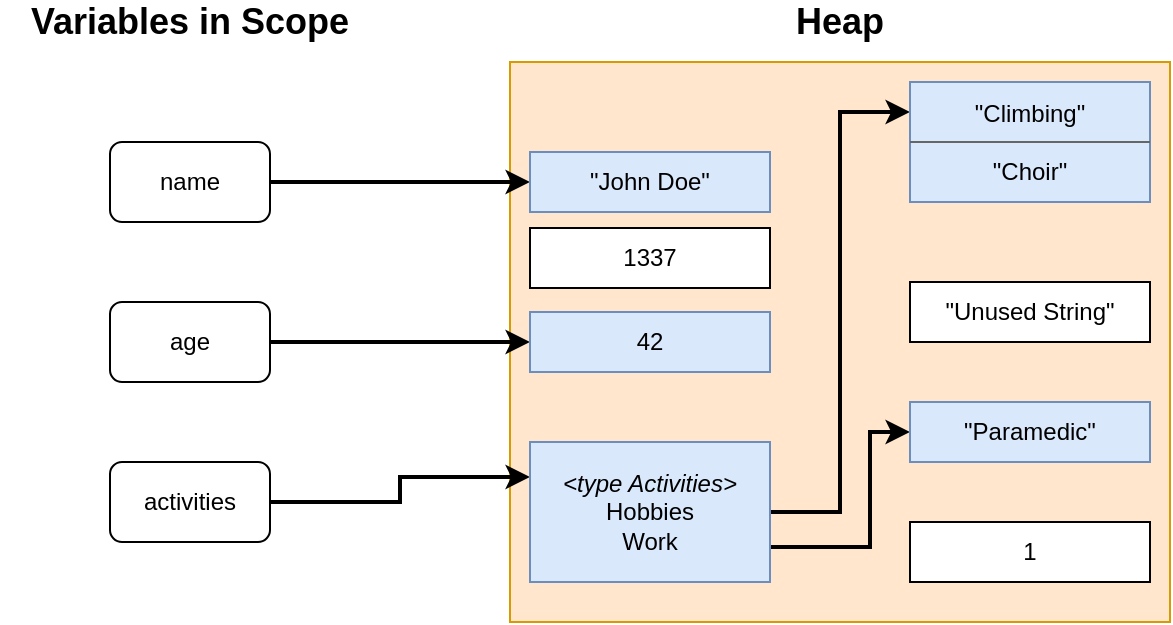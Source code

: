 <mxfile version="13.1.3" type="device"><diagram id="KXsuVtxlBf716RlPhy01" name="Page-1"><mxGraphModel dx="868" dy="495" grid="1" gridSize="10" guides="1" tooltips="1" connect="1" arrows="1" fold="1" page="1" pageScale="1" pageWidth="1169" pageHeight="827" math="0" shadow="0"><root><mxCell id="0"/><mxCell id="1" parent="0"/><mxCell id="sYwc_rsFGJEguAINp025-1" value="" style="rounded=0;whiteSpace=wrap;html=1;fillColor=#ffe6cc;strokeColor=#d79b00;" parent="1" vertex="1"><mxGeometry x="295" y="70" width="330" height="280" as="geometry"/></mxCell><mxCell id="sYwc_rsFGJEguAINp025-16" style="edgeStyle=orthogonalEdgeStyle;rounded=0;orthogonalLoop=1;jettySize=auto;html=1;exitX=1;exitY=0.5;exitDx=0;exitDy=0;entryX=0;entryY=0.5;entryDx=0;entryDy=0;strokeWidth=2;" parent="1" source="sYwc_rsFGJEguAINp025-3" target="sYwc_rsFGJEguAINp025-6" edge="1"><mxGeometry relative="1" as="geometry"/></mxCell><mxCell id="sYwc_rsFGJEguAINp025-3" value="name" style="rounded=1;whiteSpace=wrap;html=1;" parent="1" vertex="1"><mxGeometry x="95" y="110" width="80" height="40" as="geometry"/></mxCell><mxCell id="sYwc_rsFGJEguAINp025-17" style="edgeStyle=orthogonalEdgeStyle;rounded=0;orthogonalLoop=1;jettySize=auto;html=1;exitX=1;exitY=0.5;exitDx=0;exitDy=0;entryX=0;entryY=0.5;entryDx=0;entryDy=0;strokeWidth=2;" parent="1" source="sYwc_rsFGJEguAINp025-4" target="sYwc_rsFGJEguAINp025-7" edge="1"><mxGeometry relative="1" as="geometry"/></mxCell><mxCell id="sYwc_rsFGJEguAINp025-4" value="age" style="rounded=1;whiteSpace=wrap;html=1;" parent="1" vertex="1"><mxGeometry x="95" y="190" width="80" height="40" as="geometry"/></mxCell><mxCell id="sYwc_rsFGJEguAINp025-19" style="edgeStyle=orthogonalEdgeStyle;rounded=0;orthogonalLoop=1;jettySize=auto;html=1;exitX=1;exitY=0.5;exitDx=0;exitDy=0;entryX=0;entryY=0.25;entryDx=0;entryDy=0;strokeWidth=2;" parent="1" source="sYwc_rsFGJEguAINp025-5" target="sYwc_rsFGJEguAINp025-9" edge="1"><mxGeometry relative="1" as="geometry"/></mxCell><mxCell id="sYwc_rsFGJEguAINp025-5" value="activities" style="rounded=1;whiteSpace=wrap;html=1;" parent="1" vertex="1"><mxGeometry x="95" y="270" width="80" height="40" as="geometry"/></mxCell><mxCell id="sYwc_rsFGJEguAINp025-6" value="&quot;John Doe&quot;" style="rounded=0;whiteSpace=wrap;html=1;fillColor=#dae8fc;strokeColor=#6c8ebf;" parent="1" vertex="1"><mxGeometry x="305" y="115" width="120" height="30" as="geometry"/></mxCell><mxCell id="sYwc_rsFGJEguAINp025-7" value="42" style="rounded=0;whiteSpace=wrap;html=1;fillColor=#dae8fc;strokeColor=#6c8ebf;" parent="1" vertex="1"><mxGeometry x="305" y="195" width="120" height="30" as="geometry"/></mxCell><mxCell id="sYwc_rsFGJEguAINp025-8" value="1337" style="rounded=0;whiteSpace=wrap;html=1;" parent="1" vertex="1"><mxGeometry x="305" y="153" width="120" height="30" as="geometry"/></mxCell><mxCell id="sYwc_rsFGJEguAINp025-20" style="edgeStyle=orthogonalEdgeStyle;rounded=0;orthogonalLoop=1;jettySize=auto;html=1;exitX=1;exitY=0.5;exitDx=0;exitDy=0;entryX=0;entryY=0.25;entryDx=0;entryDy=0;strokeWidth=2;" parent="1" source="sYwc_rsFGJEguAINp025-9" target="sYwc_rsFGJEguAINp025-10" edge="1"><mxGeometry relative="1" as="geometry"/></mxCell><mxCell id="sYwc_rsFGJEguAINp025-21" style="edgeStyle=orthogonalEdgeStyle;rounded=0;orthogonalLoop=1;jettySize=auto;html=1;exitX=1;exitY=0.75;exitDx=0;exitDy=0;entryX=0;entryY=0.5;entryDx=0;entryDy=0;strokeWidth=2;" parent="1" source="sYwc_rsFGJEguAINp025-9" target="sYwc_rsFGJEguAINp025-14" edge="1"><mxGeometry relative="1" as="geometry"><Array as="points"><mxPoint x="475" y="313"/><mxPoint x="475" y="255"/></Array></mxGeometry></mxCell><mxCell id="sYwc_rsFGJEguAINp025-9" value="&lt;i&gt;&amp;lt;type Activities&amp;gt;&lt;/i&gt;&lt;br style=&quot;font-size: 6px&quot;&gt;Hobbies&lt;br&gt;Work" style="rounded=0;whiteSpace=wrap;html=1;fillColor=#dae8fc;strokeColor=#6c8ebf;" parent="1" vertex="1"><mxGeometry x="305" y="260" width="120" height="70" as="geometry"/></mxCell><mxCell id="sYwc_rsFGJEguAINp025-10" value="&quot;Climbing&quot;&lt;br&gt;&lt;br&gt;&quot;Choir&quot;" style="rounded=0;whiteSpace=wrap;html=1;fillColor=#dae8fc;strokeColor=#6c8ebf;" parent="1" vertex="1"><mxGeometry x="495" y="80" width="120" height="60" as="geometry"/></mxCell><mxCell id="sYwc_rsFGJEguAINp025-11" value="" style="endArrow=none;html=1;exitX=0;exitY=0.5;exitDx=0;exitDy=0;entryX=1;entryY=0.5;entryDx=0;entryDy=0;fillColor=#f5f5f5;strokeColor=#666666;" parent="1" source="sYwc_rsFGJEguAINp025-10" target="sYwc_rsFGJEguAINp025-10" edge="1"><mxGeometry width="50" height="50" relative="1" as="geometry"><mxPoint x="545" y="240" as="sourcePoint"/><mxPoint x="595" y="190" as="targetPoint"/></mxGeometry></mxCell><mxCell id="sYwc_rsFGJEguAINp025-12" value="&quot;Unused String&quot;" style="rounded=0;whiteSpace=wrap;html=1;" parent="1" vertex="1"><mxGeometry x="495" y="180" width="120" height="30" as="geometry"/></mxCell><mxCell id="sYwc_rsFGJEguAINp025-14" value="&quot;Paramedic&quot;" style="rounded=0;whiteSpace=wrap;html=1;fillColor=#dae8fc;strokeColor=#6c8ebf;" parent="1" vertex="1"><mxGeometry x="495" y="240" width="120" height="30" as="geometry"/></mxCell><mxCell id="sYwc_rsFGJEguAINp025-15" value="1" style="rounded=0;whiteSpace=wrap;html=1;" parent="1" vertex="1"><mxGeometry x="495" y="300" width="120" height="30" as="geometry"/></mxCell><mxCell id="sYwc_rsFGJEguAINp025-23" value="&lt;b&gt;&lt;font style=&quot;font-size: 18px&quot;&gt;Heap&lt;/font&gt;&lt;/b&gt;" style="text;html=1;strokeColor=none;fillColor=none;align=center;verticalAlign=middle;whiteSpace=wrap;rounded=0;" parent="1" vertex="1"><mxGeometry x="440" y="40" width="40" height="20" as="geometry"/></mxCell><mxCell id="sYwc_rsFGJEguAINp025-24" value="&lt;b&gt;&lt;font style=&quot;font-size: 18px&quot;&gt;Variables in Scope&lt;/font&gt;&lt;/b&gt;" style="text;html=1;strokeColor=none;fillColor=none;align=center;verticalAlign=middle;whiteSpace=wrap;rounded=0;" parent="1" vertex="1"><mxGeometry x="40" y="40" width="190" height="20" as="geometry"/></mxCell></root></mxGraphModel></diagram></mxfile>